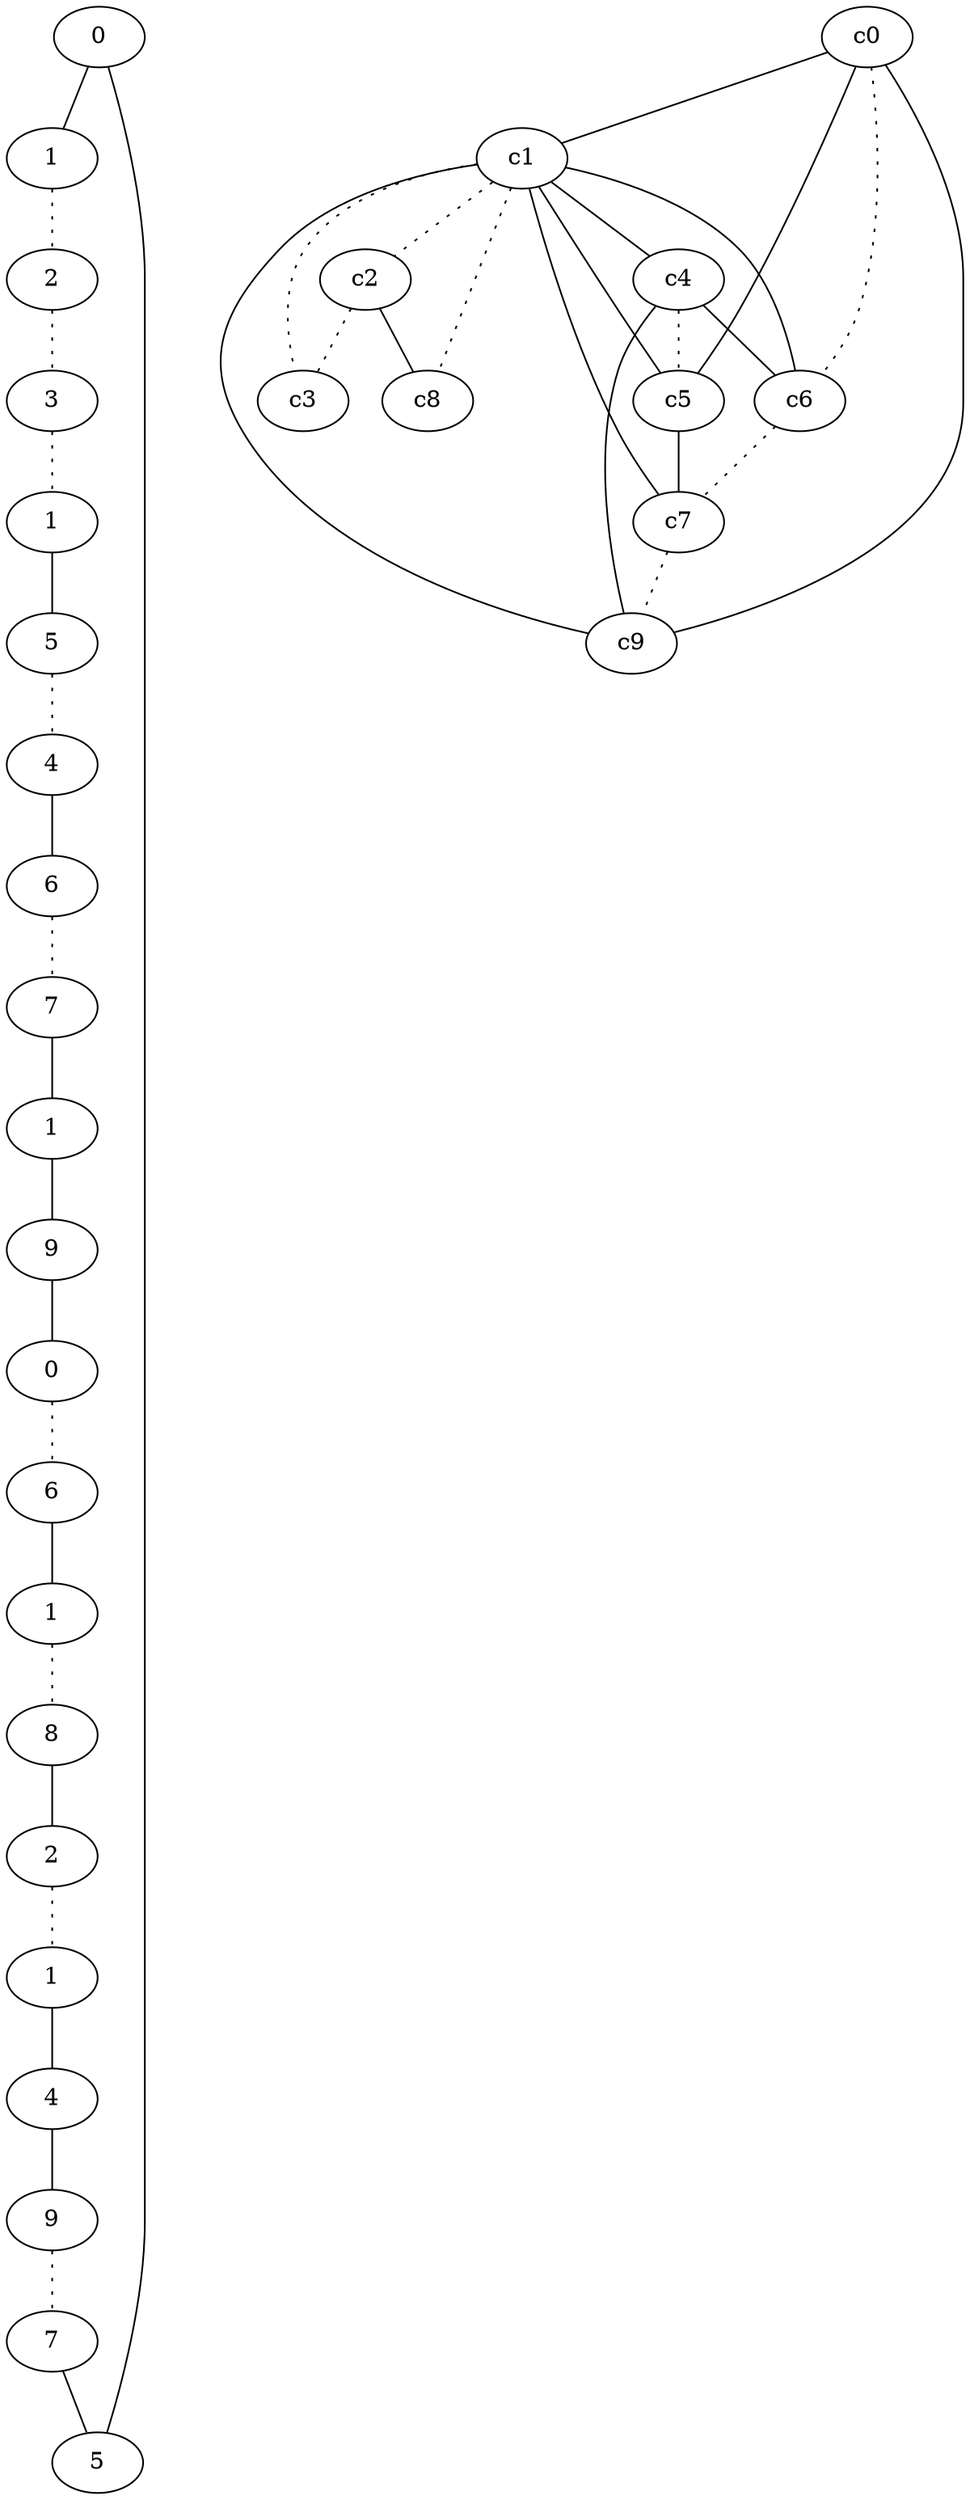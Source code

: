 graph {
a0[label=0];
a1[label=1];
a2[label=2];
a3[label=3];
a4[label=1];
a5[label=5];
a6[label=4];
a7[label=6];
a8[label=7];
a9[label=1];
a10[label=9];
a11[label=0];
a12[label=6];
a13[label=1];
a14[label=8];
a15[label=2];
a16[label=1];
a17[label=4];
a18[label=9];
a19[label=7];
a20[label=5];
a0 -- a1;
a0 -- a20;
a1 -- a2 [style=dotted];
a2 -- a3 [style=dotted];
a3 -- a4 [style=dotted];
a4 -- a5;
a5 -- a6 [style=dotted];
a6 -- a7;
a7 -- a8 [style=dotted];
a8 -- a9;
a9 -- a10;
a10 -- a11;
a11 -- a12 [style=dotted];
a12 -- a13;
a13 -- a14 [style=dotted];
a14 -- a15;
a15 -- a16 [style=dotted];
a16 -- a17;
a17 -- a18;
a18 -- a19 [style=dotted];
a19 -- a20;
c0 -- c1;
c0 -- c5;
c0 -- c6 [style=dotted];
c0 -- c9;
c1 -- c2 [style=dotted];
c1 -- c3 [style=dotted];
c1 -- c4;
c1 -- c5;
c1 -- c6;
c1 -- c7;
c1 -- c8 [style=dotted];
c1 -- c9;
c2 -- c3 [style=dotted];
c2 -- c8;
c4 -- c5 [style=dotted];
c4 -- c6;
c4 -- c9;
c5 -- c7;
c6 -- c7 [style=dotted];
c7 -- c9 [style=dotted];
}
